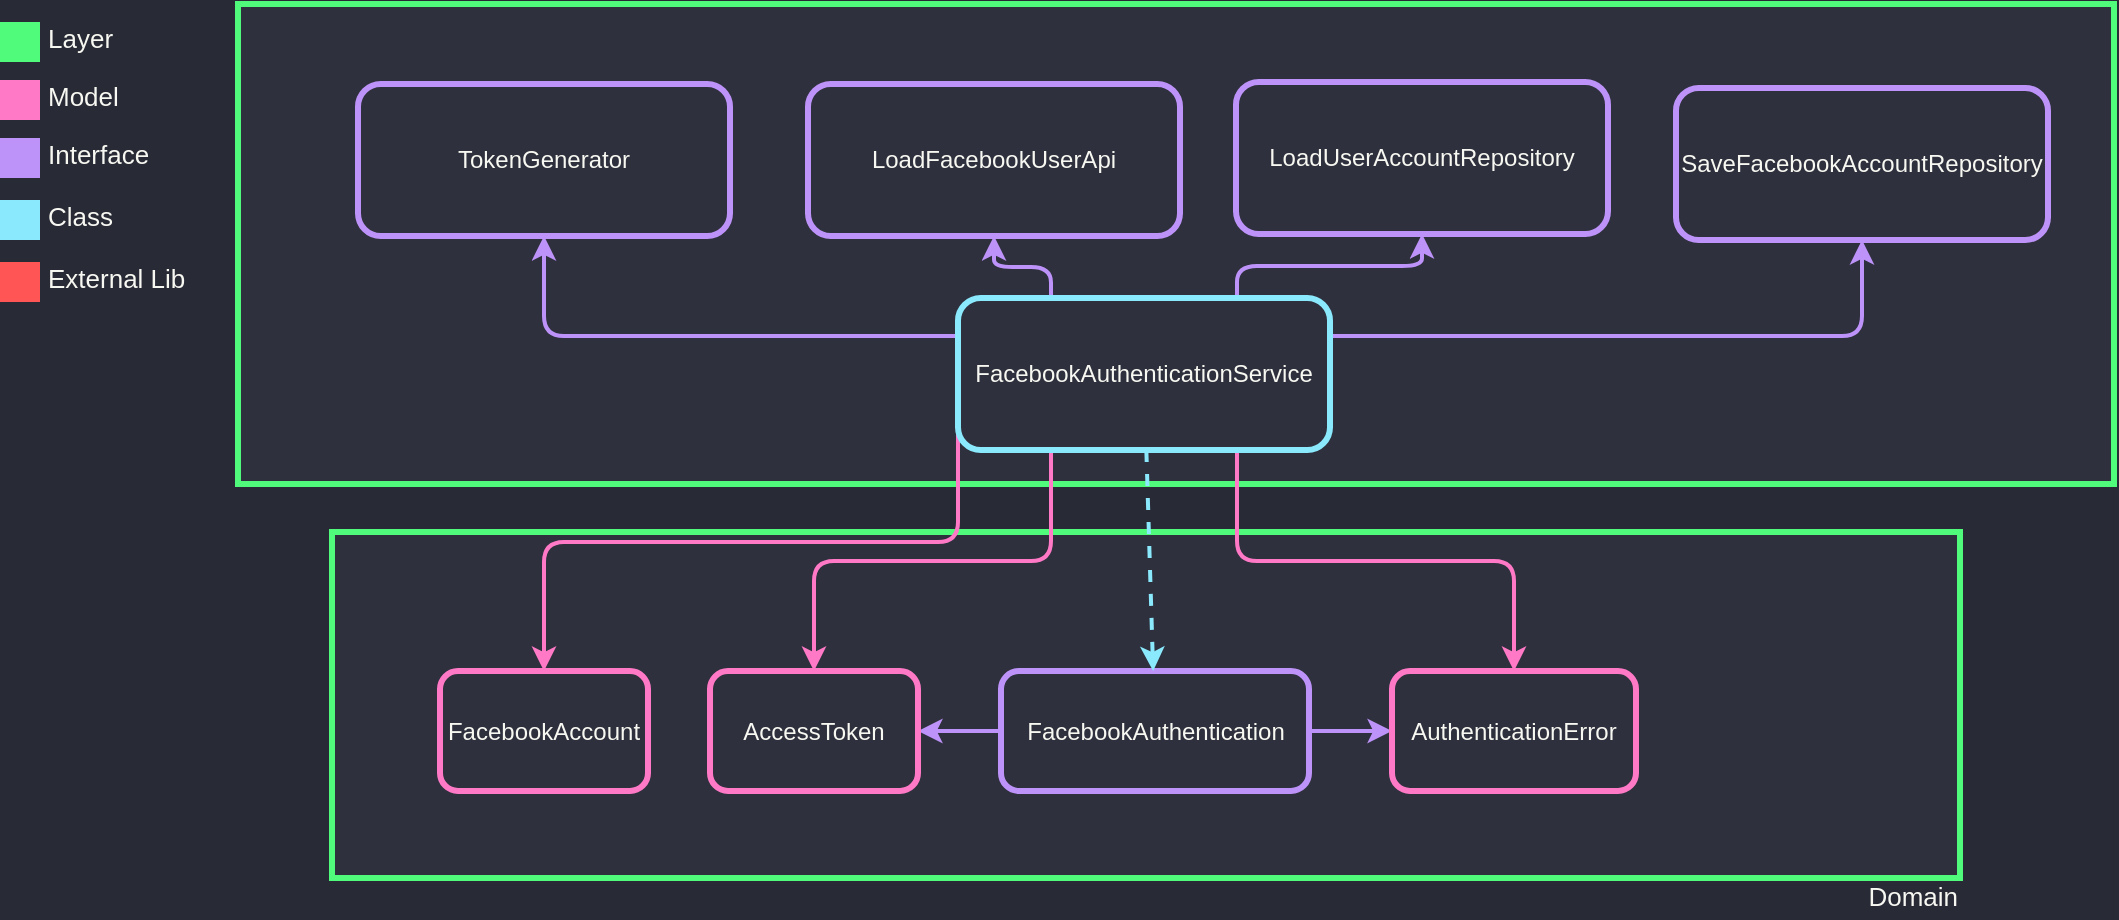 <mxfile pages="1">
    <diagram id="xk0LYboaFIT9QmwzVqD-" name="Page-1">
        <mxGraphModel dx="1869" dy="936" grid="0" gridSize="10" guides="1" tooltips="1" connect="1" arrows="1" fold="1" page="0" pageScale="1" pageWidth="827" pageHeight="1169" background="#282A36" math="0" shadow="0">
            <root>
                <mxCell id="0"/>
                <mxCell id="1" parent="0"/>
                <mxCell id="18" style="edgeStyle=orthogonalEdgeStyle;rounded=0;orthogonalLoop=1;jettySize=auto;html=1;exitX=0;exitY=0.5;exitDx=0;exitDy=0;entryX=1;entryY=0.5;entryDx=0;entryDy=0;fontSize=13;fontColor=#F8F8F2;strokeWidth=2;strokeColor=#BD93F9;" parent="1" source="20" target="22" edge="1">
                    <mxGeometry relative="1" as="geometry"/>
                </mxCell>
                <mxCell id="19" style="edgeStyle=orthogonalEdgeStyle;rounded=0;orthogonalLoop=1;jettySize=auto;html=1;exitX=1;exitY=0.5;exitDx=0;exitDy=0;entryX=0;entryY=0.5;entryDx=0;entryDy=0;strokeColor=#BD93F9;strokeWidth=2;fontSize=13;fontColor=#F8F8F2;" parent="1" source="20" target="23" edge="1">
                    <mxGeometry relative="1" as="geometry"/>
                </mxCell>
                <mxCell id="20" value="FacebookAuthentication" style="rounded=1;whiteSpace=wrap;html=1;strokeColor=#BD93F9;fillColor=#2E303D;strokeWidth=3;fontColor=#F8F8F2;" parent="1" vertex="1">
                    <mxGeometry x="-59.5" y="159.5" width="154" height="60" as="geometry"/>
                </mxCell>
                <mxCell id="21" value="Domain" style="text;html=1;resizable=0;points=[];autosize=1;align=right;verticalAlign=bottom;spacingTop=-4;fontColor=#F8F8F2;fontSize=13;" parent="1" vertex="1">
                    <mxGeometry x="369" y="269" width="51" height="14" as="geometry"/>
                </mxCell>
                <mxCell id="22" value="AccessToken" style="rounded=1;whiteSpace=wrap;html=1;strokeColor=#FF79C6;fillColor=#2E303D;strokeWidth=3;fontColor=#F8F8F2;" parent="1" vertex="1">
                    <mxGeometry x="-205" y="159.5" width="104" height="60" as="geometry"/>
                </mxCell>
                <mxCell id="23" value="AuthenticationError" style="rounded=1;whiteSpace=wrap;html=1;strokeColor=#FF79C6;fillColor=#2E303D;strokeWidth=3;fontColor=#F8F8F2;" parent="1" vertex="1">
                    <mxGeometry x="136" y="159.5" width="122" height="60" as="geometry"/>
                </mxCell>
                <mxCell id="42" value="UserAccount" style="rounded=1;whiteSpace=wrap;html=1;strokeColor=#FF79C6;fillColor=#2E303D;strokeWidth=3;fontColor=#F8F8F2;" parent="1" vertex="1">
                    <mxGeometry x="-350.5" y="159.5" width="104" height="60" as="geometry"/>
                </mxCell>
                <mxCell id="69" value="" style="rounded=0;whiteSpace=wrap;html=1;strokeColor=none;strokeWidth=3;fillColor=#FF79C6;fontSize=13;fontColor=#F8F8F2;align=right;" parent="1" vertex="1">
                    <mxGeometry x="-560" y="-136" width="20" height="20" as="geometry"/>
                </mxCell>
                <mxCell id="70" value="Model" style="text;html=1;resizable=0;points=[];autosize=1;align=left;verticalAlign=middle;spacingTop=-4;fontSize=13;fontColor=#F8F8F2;" parent="1" vertex="1">
                    <mxGeometry x="-538" y="-134" width="45" height="16" as="geometry"/>
                </mxCell>
                <mxCell id="71" value="" style="rounded=0;whiteSpace=wrap;html=1;strokeColor=none;strokeWidth=3;fillColor=#BD93F9;fontSize=13;fontColor=#F8F8F2;align=right;" parent="1" vertex="1">
                    <mxGeometry x="-560" y="-107" width="20" height="20" as="geometry"/>
                </mxCell>
                <mxCell id="72" value="Interface" style="text;html=1;resizable=0;points=[];autosize=1;align=left;verticalAlign=middle;spacingTop=-4;fontSize=13;fontColor=#F8F8F2;" parent="1" vertex="1">
                    <mxGeometry x="-538" y="-105" width="61" height="16" as="geometry"/>
                </mxCell>
                <mxCell id="73" value="" style="rounded=0;whiteSpace=wrap;html=1;strokeColor=none;strokeWidth=3;fillColor=#8BE9FD;fontSize=13;fontColor=#F8F8F2;align=right;" parent="1" vertex="1">
                    <mxGeometry x="-560" y="-76" width="20" height="20" as="geometry"/>
                </mxCell>
                <mxCell id="74" value="Class" style="text;html=1;resizable=0;points=[];autosize=1;align=left;verticalAlign=middle;spacingTop=-4;fontSize=13;fontColor=#F8F8F2;" parent="1" vertex="1">
                    <mxGeometry x="-538" y="-74" width="43" height="16" as="geometry"/>
                </mxCell>
                <mxCell id="75" value="" style="rounded=0;whiteSpace=wrap;html=1;strokeColor=none;strokeWidth=3;fillColor=#50FA7B;fontSize=13;fontColor=#F8F8F2;align=right;" parent="1" vertex="1">
                    <mxGeometry x="-560" y="-165" width="20" height="20" as="geometry"/>
                </mxCell>
                <mxCell id="76" value="Layer" style="text;html=1;resizable=0;points=[];autosize=1;align=left;verticalAlign=middle;spacingTop=-4;fontSize=13;fontColor=#F8F8F2;" parent="1" vertex="1">
                    <mxGeometry x="-538" y="-163" width="43" height="16" as="geometry"/>
                </mxCell>
                <mxCell id="77" value="" style="rounded=0;whiteSpace=wrap;html=1;strokeColor=#50FA7B;strokeWidth=3;fillColor=#2E303D;fontColor=#F8F8F2;" parent="1" vertex="1">
                    <mxGeometry x="-394" y="90" width="814" height="173" as="geometry"/>
                </mxCell>
                <mxCell id="78" style="edgeStyle=orthogonalEdgeStyle;rounded=0;orthogonalLoop=1;jettySize=auto;html=1;exitX=0;exitY=0.5;exitDx=0;exitDy=0;entryX=1;entryY=0.5;entryDx=0;entryDy=0;fontSize=13;fontColor=#F8F8F2;strokeWidth=2;strokeColor=#BD93F9;" parent="1" source="80" target="82" edge="1">
                    <mxGeometry relative="1" as="geometry"/>
                </mxCell>
                <mxCell id="79" style="edgeStyle=orthogonalEdgeStyle;rounded=0;orthogonalLoop=1;jettySize=auto;html=1;exitX=1;exitY=0.5;exitDx=0;exitDy=0;entryX=0;entryY=0.5;entryDx=0;entryDy=0;strokeColor=#BD93F9;strokeWidth=2;fontSize=13;fontColor=#F8F8F2;" parent="1" source="80" target="83" edge="1">
                    <mxGeometry relative="1" as="geometry"/>
                </mxCell>
                <mxCell id="80" value="FacebookAuthentication" style="rounded=1;whiteSpace=wrap;html=1;strokeColor=#BD93F9;fillColor=#2E303D;strokeWidth=3;fontColor=#F8F8F2;" parent="1" vertex="1">
                    <mxGeometry x="-59.5" y="159.5" width="154" height="60" as="geometry"/>
                </mxCell>
                <mxCell id="81" value="Data&lt;br&gt;" style="text;html=1;resizable=0;points=[];autosize=1;align=right;verticalAlign=bottom;spacingTop=-4;fontColor=#F8F8F2;fontSize=13;" parent="1" vertex="1">
                    <mxGeometry x="369" y="-138" width="45" height="22" as="geometry"/>
                </mxCell>
                <mxCell id="82" value="AccessToken" style="rounded=1;whiteSpace=wrap;html=1;strokeColor=#FF79C6;fillColor=#2E303D;strokeWidth=3;fontColor=#F8F8F2;" parent="1" vertex="1">
                    <mxGeometry x="-205" y="159.5" width="104" height="60" as="geometry"/>
                </mxCell>
                <mxCell id="83" value="AuthenticationError" style="rounded=1;whiteSpace=wrap;html=1;strokeColor=#FF79C6;fillColor=#2E303D;strokeWidth=3;fontColor=#F8F8F2;" parent="1" vertex="1">
                    <mxGeometry x="136" y="159.5" width="122" height="60" as="geometry"/>
                </mxCell>
                <mxCell id="113" value="" style="rounded=0;whiteSpace=wrap;html=1;strokeColor=none;strokeWidth=3;fillColor=#FF5555;fontSize=13;fontColor=#F8F8F2;align=right;" parent="1" vertex="1">
                    <mxGeometry x="-560" y="-45" width="20" height="20" as="geometry"/>
                </mxCell>
                <mxCell id="114" value="External Lib" style="text;html=1;resizable=0;points=[];autosize=1;align=left;verticalAlign=middle;spacingTop=-4;fontSize=13;fontColor=#F8F8F2;" parent="1" vertex="1">
                    <mxGeometry x="-538" y="-43" width="79" height="16" as="geometry"/>
                </mxCell>
                <mxCell id="116" value="" style="rounded=0;whiteSpace=wrap;html=1;strokeColor=#50FA7B;strokeWidth=3;fillColor=#2E303D;fontColor=#F8F8F2;" vertex="1" parent="1">
                    <mxGeometry x="-441" y="-174" width="938" height="240" as="geometry"/>
                </mxCell>
                <mxCell id="120" style="edgeStyle=none;html=1;dashed=1;strokeWidth=2;strokeColor=#8be9fd;" edge="1" parent="1" source="117" target="80">
                    <mxGeometry relative="1" as="geometry"/>
                </mxCell>
                <mxCell id="128" style="edgeStyle=orthogonalEdgeStyle;html=1;strokeColor=#bd93f9;strokeWidth=2;exitX=0;exitY=0.25;exitDx=0;exitDy=0;" edge="1" parent="1" source="117" target="122">
                    <mxGeometry relative="1" as="geometry"/>
                </mxCell>
                <mxCell id="129" value="" style="edgeStyle=orthogonalEdgeStyle;html=1;strokeColor=#bd93f9;strokeWidth=2;exitX=0.25;exitY=0;exitDx=0;exitDy=0;" edge="1" parent="1" source="117" target="123">
                    <mxGeometry relative="1" as="geometry"/>
                </mxCell>
                <mxCell id="130" style="edgeStyle=orthogonalEdgeStyle;html=1;strokeColor=#bd93f9;strokeWidth=2;exitX=0.75;exitY=0;exitDx=0;exitDy=0;" edge="1" parent="1" source="117" target="124">
                    <mxGeometry relative="1" as="geometry"/>
                </mxCell>
                <mxCell id="131" style="edgeStyle=orthogonalEdgeStyle;html=1;strokeColor=#bd93f9;strokeWidth=2;exitX=1;exitY=0.25;exitDx=0;exitDy=0;" edge="1" parent="1" source="117" target="125">
                    <mxGeometry relative="1" as="geometry"/>
                </mxCell>
                <mxCell id="133" style="edgeStyle=elbowEdgeStyle;html=1;entryX=0.5;entryY=0;entryDx=0;entryDy=0;strokeColor=#ff79c6;strokeWidth=2;elbow=vertical;exitX=0.75;exitY=1;exitDx=0;exitDy=0;" edge="1" parent="1" source="117" target="83">
                    <mxGeometry relative="1" as="geometry"/>
                </mxCell>
                <mxCell id="134" style="edgeStyle=elbowEdgeStyle;elbow=vertical;html=1;exitX=0;exitY=0.75;exitDx=0;exitDy=0;strokeColor=#ff79c6;strokeWidth=2;" edge="1" parent="1" source="117" target="132">
                    <mxGeometry relative="1" as="geometry"/>
                </mxCell>
                <mxCell id="135" style="edgeStyle=elbowEdgeStyle;elbow=vertical;html=1;exitX=0.25;exitY=1;exitDx=0;exitDy=0;strokeColor=#ff79c6;strokeWidth=2;" edge="1" parent="1" source="117" target="82">
                    <mxGeometry relative="1" as="geometry"/>
                </mxCell>
                <mxCell id="117" value="FacebookAuthenticationService" style="rounded=1;whiteSpace=wrap;html=1;strokeColor=#8be9fd;fillColor=#2E303D;strokeWidth=3;fontColor=#F8F8F2;" vertex="1" parent="1">
                    <mxGeometry x="-81" y="-27" width="186" height="76" as="geometry"/>
                </mxCell>
                <mxCell id="122" value="TokenGenerator" style="rounded=1;whiteSpace=wrap;html=1;strokeColor=#bd93f9;fillColor=#2E303D;strokeWidth=3;fontColor=#F8F8F2;" vertex="1" parent="1">
                    <mxGeometry x="-381" y="-134" width="186" height="76" as="geometry"/>
                </mxCell>
                <mxCell id="123" value="LoadFacebookUserApi" style="rounded=1;whiteSpace=wrap;html=1;strokeColor=#bd93f9;fillColor=#2E303D;strokeWidth=3;fontColor=#F8F8F2;" vertex="1" parent="1">
                    <mxGeometry x="-156" y="-134" width="186" height="76" as="geometry"/>
                </mxCell>
                <mxCell id="124" value="LoadUserAccountRepository" style="rounded=1;whiteSpace=wrap;html=1;strokeColor=#bd93f9;fillColor=#2E303D;strokeWidth=3;fontColor=#F8F8F2;" vertex="1" parent="1">
                    <mxGeometry x="58" y="-135" width="186" height="76" as="geometry"/>
                </mxCell>
                <mxCell id="125" value="SaveFacebookAccountRepository" style="rounded=1;whiteSpace=wrap;html=1;strokeColor=#bd93f9;fillColor=#2E303D;strokeWidth=3;fontColor=#F8F8F2;" vertex="1" parent="1">
                    <mxGeometry x="278" y="-132" width="186" height="76" as="geometry"/>
                </mxCell>
                <mxCell id="132" value="FacebookAccount" style="rounded=1;whiteSpace=wrap;html=1;strokeColor=#FF79C6;fillColor=#2E303D;strokeWidth=3;fontColor=#F8F8F2;" vertex="1" parent="1">
                    <mxGeometry x="-340" y="159.5" width="104" height="60" as="geometry"/>
                </mxCell>
            </root>
        </mxGraphModel>
    </diagram>
</mxfile>
